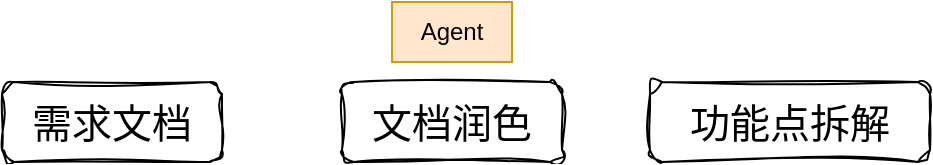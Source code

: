 <mxfile version="24.7.8">
  <diagram name="第 1 页" id="qRAZmjMWyz98e3kLCTtJ">
    <mxGraphModel dx="1242" dy="785" grid="1" gridSize="10" guides="1" tooltips="1" connect="1" arrows="1" fold="1" page="1" pageScale="1" pageWidth="827" pageHeight="1169" math="0" shadow="0">
      <root>
        <mxCell id="0" />
        <mxCell id="1" parent="0" />
        <mxCell id="GRKkvc-VWEXsy-gpg56Z-1" value="需求文档" style="rounded=1;whiteSpace=wrap;html=1;fontSize=20;shadow=0;sketch=1;curveFitting=1;jiggle=2;" vertex="1" parent="1">
          <mxGeometry x="90" y="170" width="110" height="40" as="geometry" />
        </mxCell>
        <mxCell id="GRKkvc-VWEXsy-gpg56Z-2" value="文档润色" style="rounded=1;whiteSpace=wrap;html=1;fontSize=20;sketch=1;curveFitting=1;jiggle=2;glass=0;" vertex="1" parent="1">
          <mxGeometry x="260" y="170" width="110" height="40" as="geometry" />
        </mxCell>
        <mxCell id="GRKkvc-VWEXsy-gpg56Z-3" value="Agent" style="text;html=1;align=center;verticalAlign=middle;whiteSpace=wrap;rounded=0;fillColor=#ffe6cc;strokeColor=#d79b00;" vertex="1" parent="1">
          <mxGeometry x="285" y="130" width="60" height="30" as="geometry" />
        </mxCell>
        <mxCell id="GRKkvc-VWEXsy-gpg56Z-4" value="功能点拆解" style="rounded=1;whiteSpace=wrap;html=1;fontSize=20;sketch=1;curveFitting=1;jiggle=2;glass=0;" vertex="1" parent="1">
          <mxGeometry x="414" y="170" width="140" height="40" as="geometry" />
        </mxCell>
      </root>
    </mxGraphModel>
  </diagram>
</mxfile>
